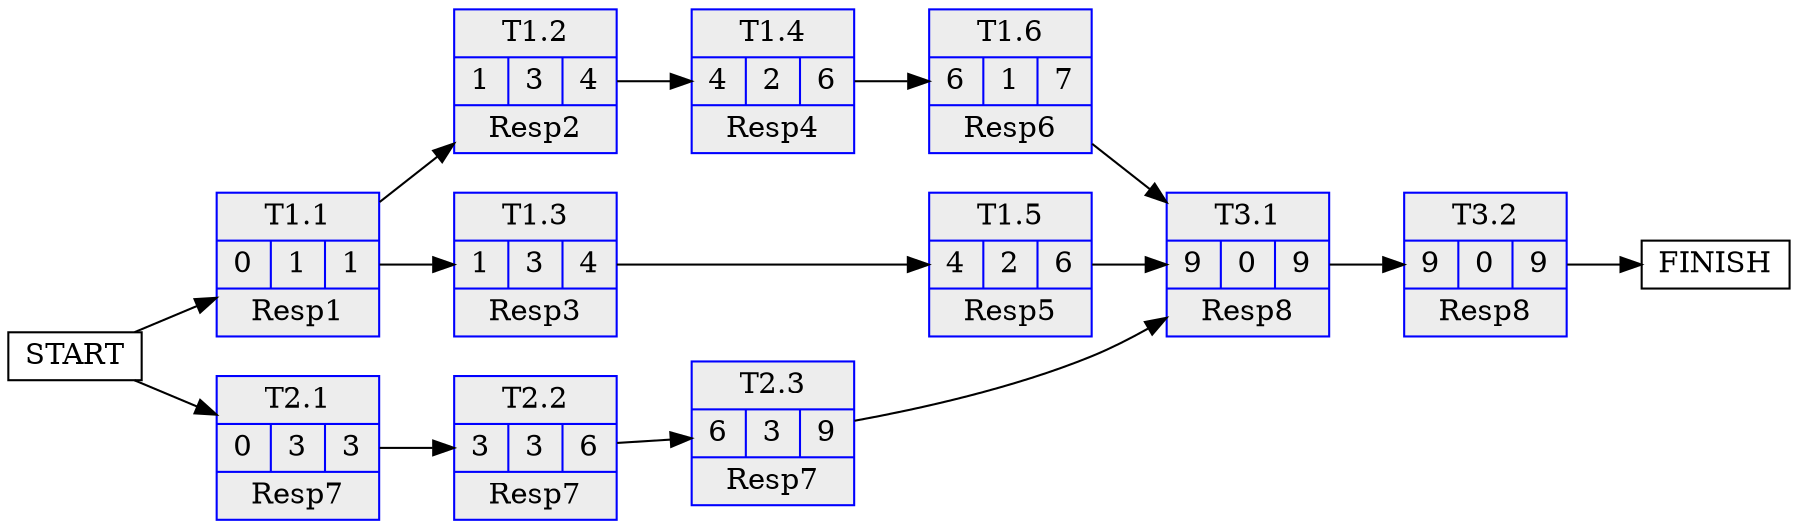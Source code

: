 digraph g {
	node [height=.1 shape=Mrecord]
	rankdir=LR
	node [shape=record]
	"T1.1" [label="<f0>T1.1 |{0|1|1}|<f2>Resp1" color=blue fillcolor=grey93 style=filled]
	"T1.2" [label="<f0>T1.2 |{1|3|4}|<f2>Resp2" color=blue fillcolor=grey93 style=filled]
	"T1.3" [label="<f0>T1.3 |{1|3|4}|<f2>Resp3" color=blue fillcolor=grey93 style=filled]
	"T1.4" [label="<f0>T1.4 |{4|2|6}|<f2>Resp4" color=blue fillcolor=grey93 style=filled]
	"T1.5" [label="<f0>T1.5 |{4|2|6}|<f2>Resp5" color=blue fillcolor=grey93 style=filled]
	"T1.6" [label="<f0>T1.6 |{6|1|7}|<f2>Resp6" color=blue fillcolor=grey93 style=filled]
	"T2.1" [label="<f0>T2.1 |{0|3|3}|<f2>Resp7" color=blue fillcolor=grey93 style=filled]
	"T2.2" [label="<f0>T2.2 |{3|3|6}|<f2>Resp7" color=blue fillcolor=grey93 style=filled]
	"T2.3" [label="<f0>T2.3 |{6|3|9}|<f2>Resp7" color=blue fillcolor=grey93 style=filled]
	"T3.1" [label="<f0>T3.1 |{9|0|9}|<f2>Resp8" color=blue fillcolor=grey93 style=filled]
	"T3.2" [label="<f0>T3.2 |{9|0|9}|<f2>Resp8" color=blue fillcolor=grey93 style=filled]
	START -> "T1.1"
	"T1.1" -> "T1.2"
	"T1.1" -> "T1.3"
	"T1.2" -> "T1.4"
	"T1.3" -> "T1.5"
	"T1.4" -> "T1.6"
	START -> "T2.1"
	"T2.1" -> "T2.2"
	"T2.2" -> "T2.3"
	"T1.5" -> "T3.1"
	"T1.6" -> "T3.1"
	"T2.3" -> "T3.1"
	"T3.1" -> "T3.2"
	"T3.2" -> FINISH
}
